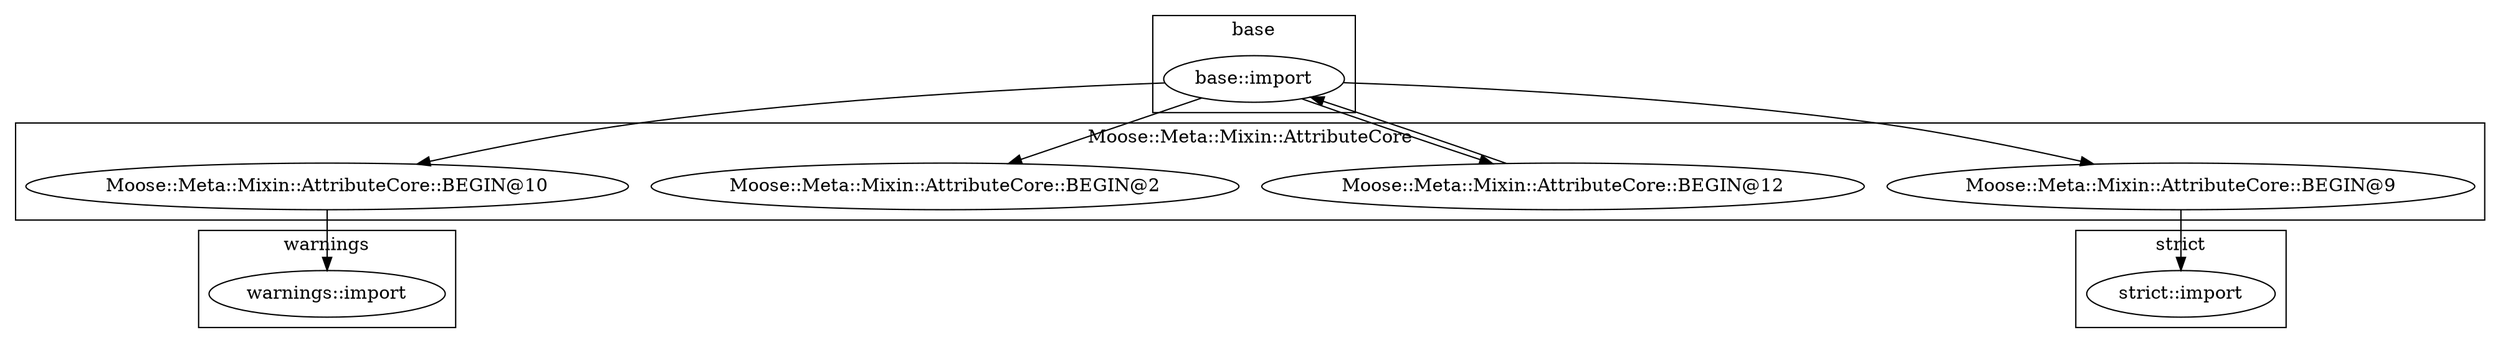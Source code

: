 digraph {
graph [overlap=false]
subgraph cluster_warnings {
	label="warnings";
	"warnings::import";
}
subgraph cluster_Moose_Meta_Mixin_AttributeCore {
	label="Moose::Meta::Mixin::AttributeCore";
	"Moose::Meta::Mixin::AttributeCore::BEGIN@10";
	"Moose::Meta::Mixin::AttributeCore::BEGIN@12";
	"Moose::Meta::Mixin::AttributeCore::BEGIN@2";
	"Moose::Meta::Mixin::AttributeCore::BEGIN@9";
}
subgraph cluster_base {
	label="base";
	"base::import";
}
subgraph cluster_strict {
	label="strict";
	"strict::import";
}
"base::import" -> "Moose::Meta::Mixin::AttributeCore::BEGIN@9";
"Moose::Meta::Mixin::AttributeCore::BEGIN@12" -> "base::import";
"Moose::Meta::Mixin::AttributeCore::BEGIN@10" -> "warnings::import";
"base::import" -> "Moose::Meta::Mixin::AttributeCore::BEGIN@10";
"Moose::Meta::Mixin::AttributeCore::BEGIN@9" -> "strict::import";
"base::import" -> "Moose::Meta::Mixin::AttributeCore::BEGIN@2";
"base::import" -> "Moose::Meta::Mixin::AttributeCore::BEGIN@12";
}
